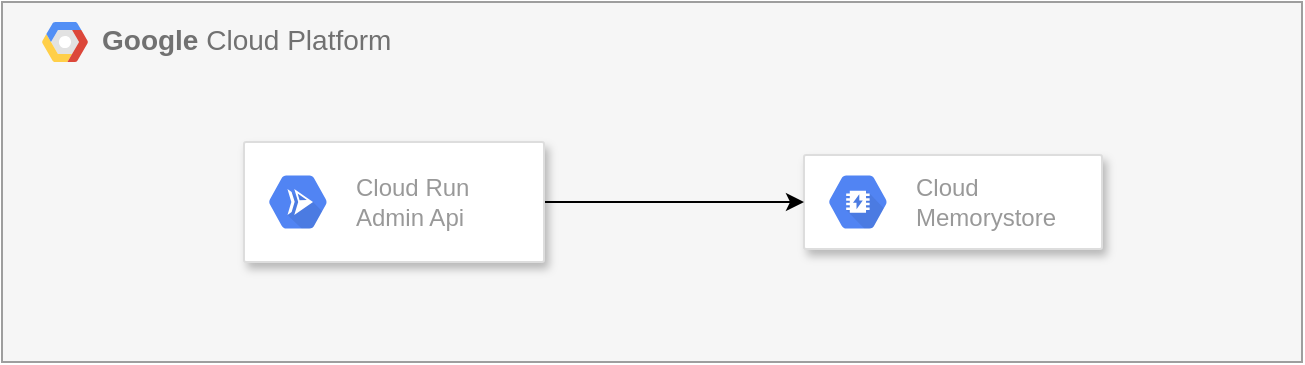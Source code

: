 <mxfile version="20.8.16" type="device"><diagram id="oYe71JZybjXx36MUDv_6" name="Page-1"><mxGraphModel dx="1114" dy="793" grid="1" gridSize="10" guides="1" tooltips="1" connect="1" arrows="1" fold="1" page="1" pageScale="1" pageWidth="827" pageHeight="1169" math="0" shadow="0"><root><mxCell id="0"/><mxCell id="1" parent="0"/><mxCell id="gJTteMc1_m5J8o4tCMK2-1" value="&lt;b&gt;Google &lt;/b&gt;Cloud Platform" style="fillColor=#F6F6F6;shadow=0;gradientColor=none;fontSize=14;align=left;spacing=10;fontColor=#717171;9E9E9E;verticalAlign=top;spacingTop=-4;fontStyle=0;spacingLeft=40;html=1;strokeColor=#9E9E9E;" parent="1" vertex="1"><mxGeometry x="89" y="160" width="650" height="180" as="geometry"/></mxCell><mxCell id="gJTteMc1_m5J8o4tCMK2-2" value="" style="shape=mxgraph.gcp2.google_cloud_platform;fillColor=#F6F6F6;strokeColor=none;shadow=0;gradientColor=none;" parent="gJTteMc1_m5J8o4tCMK2-1" vertex="1"><mxGeometry width="23" height="20" relative="1" as="geometry"><mxPoint x="20" y="10" as="offset"/></mxGeometry></mxCell><mxCell id="mvbBuKSHhlZt8sdLTWoi-1" value="" style="strokeColor=#dddddd;shadow=1;strokeWidth=1;rounded=1;absoluteArcSize=1;arcSize=2;" parent="gJTteMc1_m5J8o4tCMK2-1" vertex="1"><mxGeometry x="401" y="76.523" width="149" height="46.957" as="geometry"/></mxCell><mxCell id="mvbBuKSHhlZt8sdLTWoi-2" value="Cloud&#10;Memorystore" style="sketch=0;dashed=0;connectable=0;html=1;fillColor=#5184F3;strokeColor=none;shape=mxgraph.gcp2.hexIcon;prIcon=cloud_memorystore;part=1;labelPosition=right;verticalLabelPosition=middle;align=left;verticalAlign=middle;spacingLeft=5;fontColor=#999999;fontSize=12;" parent="mvbBuKSHhlZt8sdLTWoi-1" vertex="1"><mxGeometry y="0.5" width="44" height="39" relative="1" as="geometry"><mxPoint x="5" y="-19.5" as="offset"/></mxGeometry></mxCell><mxCell id="3V_E47OXXTRrcp6cG_gU-3" style="edgeStyle=orthogonalEdgeStyle;rounded=0;orthogonalLoop=1;jettySize=auto;html=1;exitX=1;exitY=0.5;exitDx=0;exitDy=0;entryX=0;entryY=0.5;entryDx=0;entryDy=0;" parent="1" source="Bz5TCHtNwpUsIXAP6eve-1" target="mvbBuKSHhlZt8sdLTWoi-1" edge="1"><mxGeometry relative="1" as="geometry"/></mxCell><mxCell id="Bz5TCHtNwpUsIXAP6eve-1" value="" style="strokeColor=#dddddd;shadow=1;strokeWidth=1;rounded=1;absoluteArcSize=1;arcSize=2;" parent="1" vertex="1"><mxGeometry x="210" y="230" width="150" height="60" as="geometry"/></mxCell><mxCell id="Bz5TCHtNwpUsIXAP6eve-2" value="Cloud Run&lt;br&gt;Admin Api" style="dashed=0;connectable=0;html=1;fillColor=#5184F3;strokeColor=none;shape=mxgraph.gcp2.hexIcon;prIcon=cloud_run;part=1;labelPosition=right;verticalLabelPosition=middle;align=left;verticalAlign=middle;spacingLeft=5;fontColor=#999999;fontSize=12;" parent="Bz5TCHtNwpUsIXAP6eve-1" vertex="1"><mxGeometry y="0.5" width="44" height="39" relative="1" as="geometry"><mxPoint x="5" y="-19.5" as="offset"/></mxGeometry></mxCell></root></mxGraphModel></diagram></mxfile>
